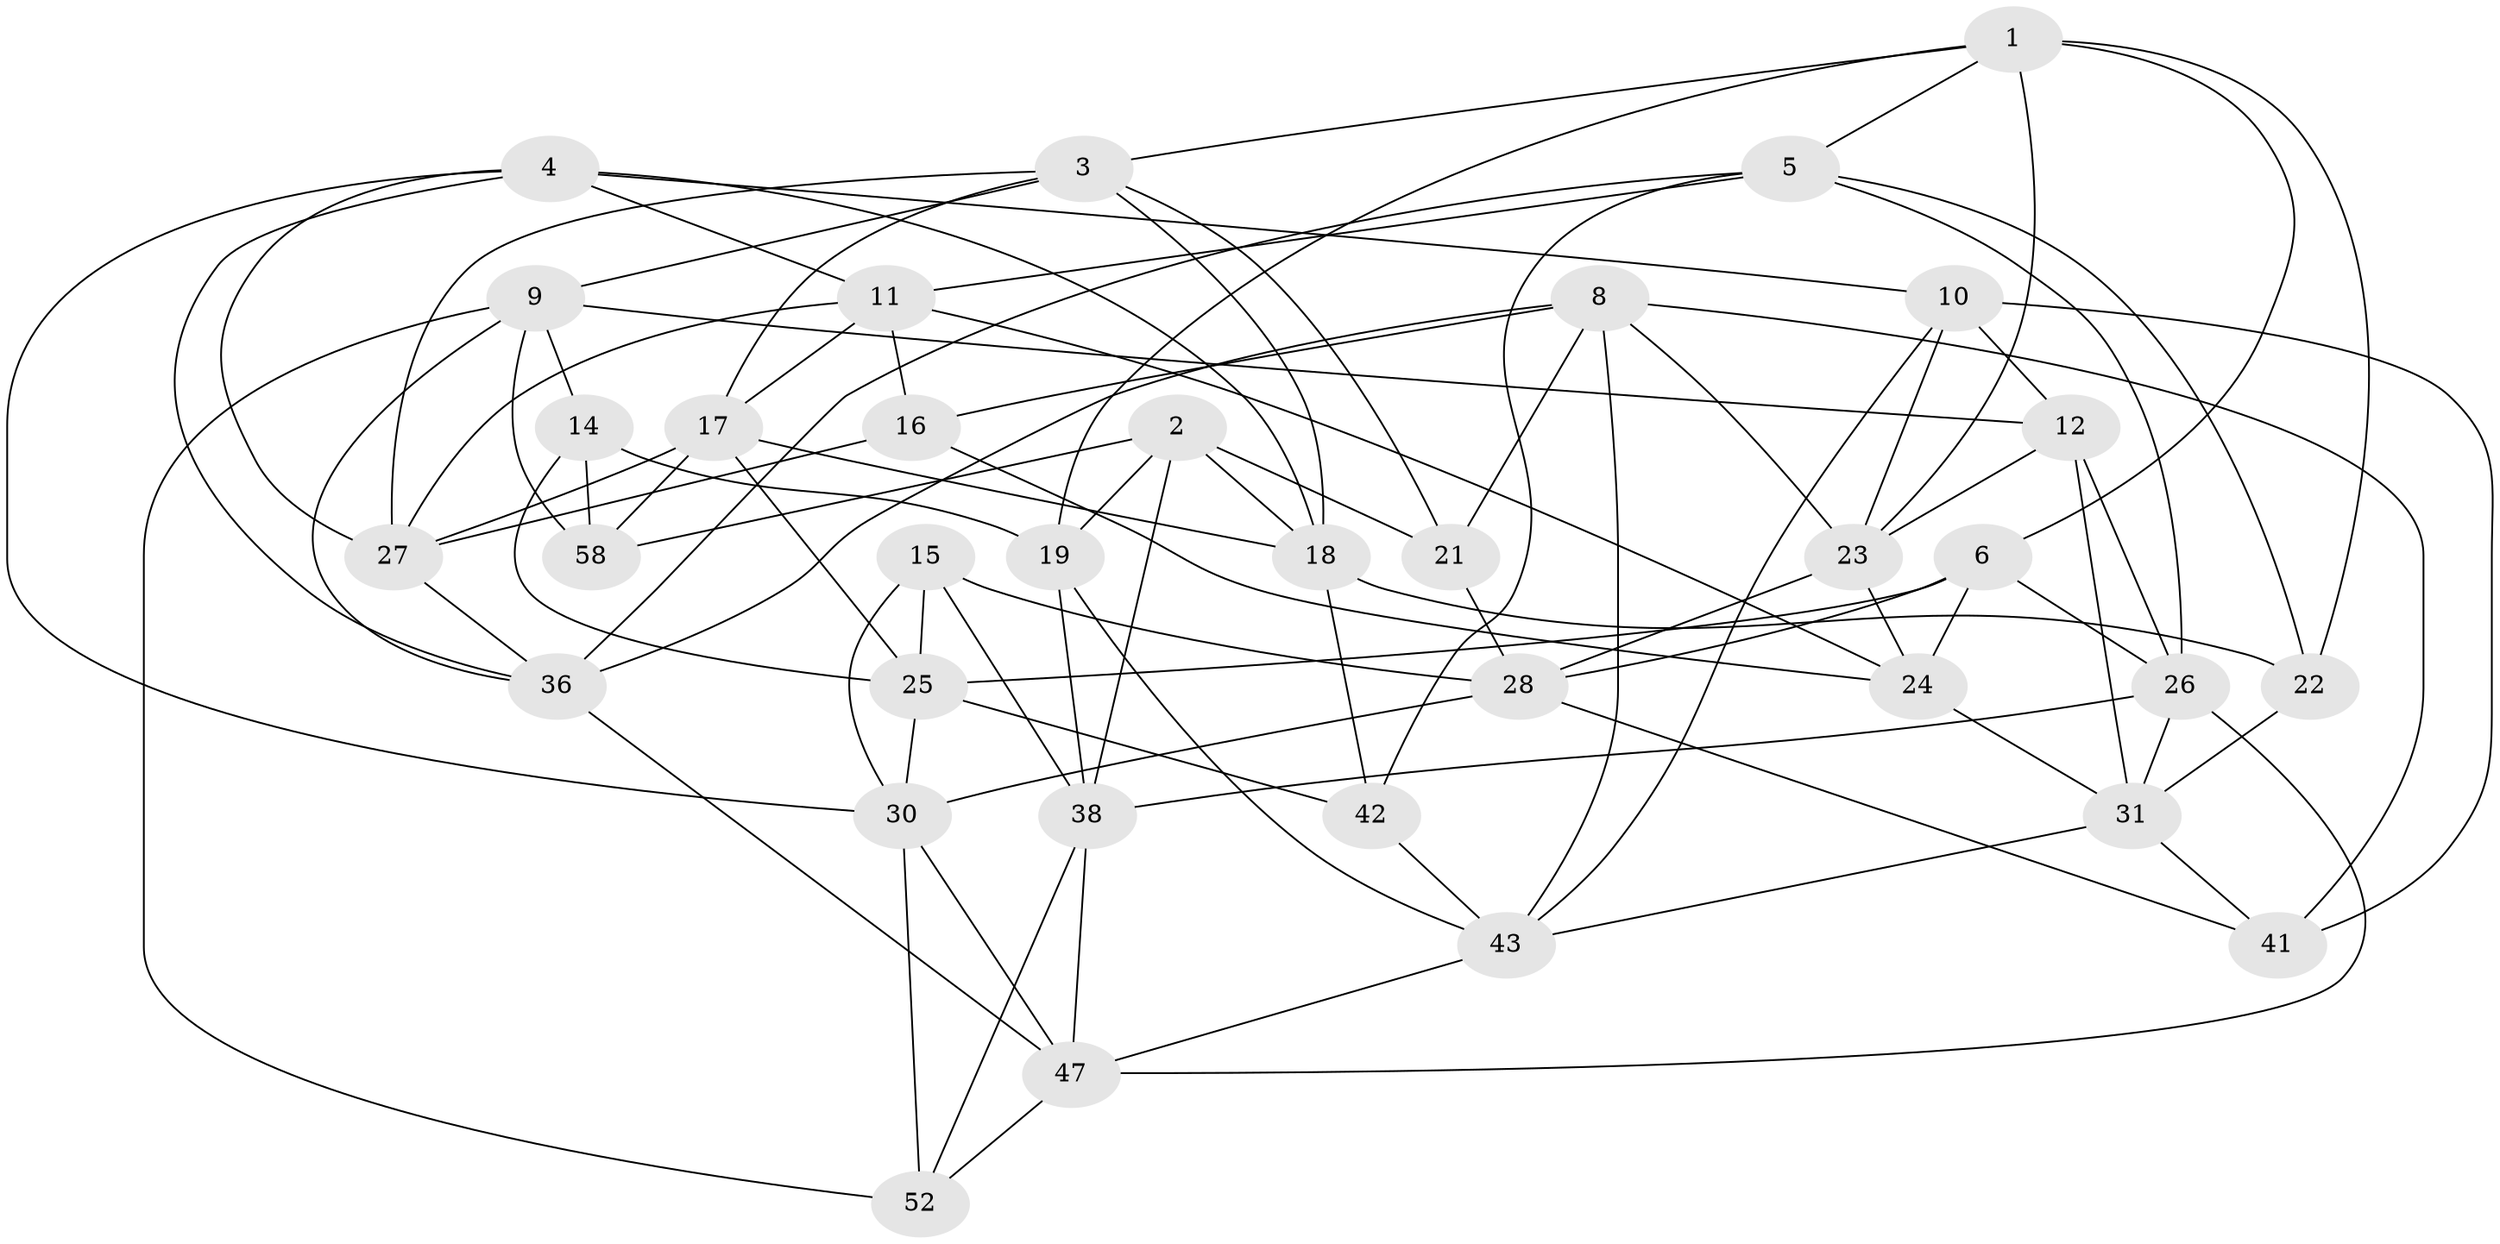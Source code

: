 // original degree distribution, {4: 1.0}
// Generated by graph-tools (version 1.1) at 2025/11/02/27/25 16:11:46]
// undirected, 35 vertices, 93 edges
graph export_dot {
graph [start="1"]
  node [color=gray90,style=filled];
  1 [super="+7"];
  2 [super="+53"];
  3 [super="+54"];
  4 [super="+50"];
  5 [super="+40"];
  6 [super="+59"];
  8 [super="+49"];
  9 [super="+60"];
  10 [super="+33"];
  11 [super="+13"];
  12 [super="+20"];
  14;
  15;
  16;
  17 [super="+35"];
  18 [super="+57"];
  19 [super="+37"];
  21;
  22;
  23 [super="+29"];
  24 [super="+61"];
  25 [super="+55"];
  26 [super="+51"];
  27 [super="+39"];
  28 [super="+48"];
  30 [super="+32"];
  31 [super="+34"];
  36 [super="+46"];
  38 [super="+45"];
  41;
  42;
  43 [super="+44"];
  47 [super="+56"];
  52;
  58;
  1 -- 6;
  1 -- 22;
  1 -- 3;
  1 -- 19;
  1 -- 5;
  1 -- 23;
  2 -- 38;
  2 -- 58;
  2 -- 19 [weight=2];
  2 -- 21;
  2 -- 18;
  3 -- 21;
  3 -- 27;
  3 -- 18;
  3 -- 17;
  3 -- 9;
  4 -- 30;
  4 -- 27;
  4 -- 18;
  4 -- 10;
  4 -- 11;
  4 -- 36;
  5 -- 22;
  5 -- 11;
  5 -- 26;
  5 -- 42;
  5 -- 36;
  6 -- 24 [weight=2];
  6 -- 26;
  6 -- 25;
  6 -- 28;
  8 -- 21;
  8 -- 41;
  8 -- 23;
  8 -- 16;
  8 -- 43;
  8 -- 36;
  9 -- 14;
  9 -- 52;
  9 -- 58;
  9 -- 12;
  9 -- 36;
  10 -- 41;
  10 -- 43;
  10 -- 23;
  10 -- 12 [weight=2];
  11 -- 16;
  11 -- 17;
  11 -- 27;
  11 -- 24;
  12 -- 26;
  12 -- 31;
  12 -- 23;
  14 -- 58;
  14 -- 25;
  14 -- 19;
  15 -- 28;
  15 -- 30;
  15 -- 38;
  15 -- 25;
  16 -- 27;
  16 -- 24;
  17 -- 18;
  17 -- 58;
  17 -- 27;
  17 -- 25;
  18 -- 22;
  18 -- 42;
  19 -- 38;
  19 -- 43;
  21 -- 28;
  22 -- 31;
  23 -- 28;
  23 -- 24;
  24 -- 31;
  25 -- 30;
  25 -- 42;
  26 -- 31;
  26 -- 38;
  26 -- 47;
  27 -- 36;
  28 -- 41;
  28 -- 30;
  30 -- 52;
  30 -- 47;
  31 -- 41;
  31 -- 43;
  36 -- 47;
  38 -- 47;
  38 -- 52;
  42 -- 43;
  43 -- 47;
  47 -- 52;
}
